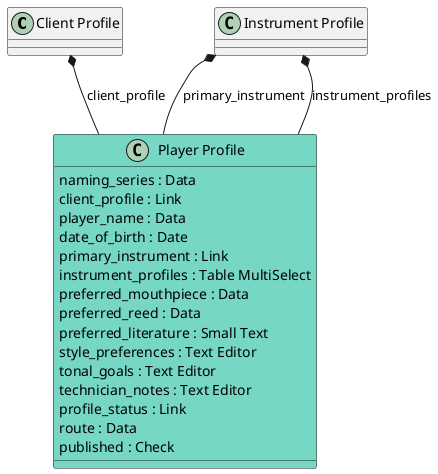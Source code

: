 @startuml
"Client Profile" *-- "Player Profile" : client_profile
"Instrument Profile" *-- "Player Profile" : primary_instrument
"Instrument Profile" *-- "Player Profile" : instrument_profiles
class "Player Profile" #76D7C4 {
  naming_series : Data
  client_profile : Link
  player_name : Data
  date_of_birth : Date
  primary_instrument : Link
  instrument_profiles : Table MultiSelect
  preferred_mouthpiece : Data
  preferred_reed : Data
  preferred_literature : Small Text
  style_preferences : Text Editor
  tonal_goals : Text Editor
  technician_notes : Text Editor
  profile_status : Link
  route : Data
  published : Check
}
@enduml